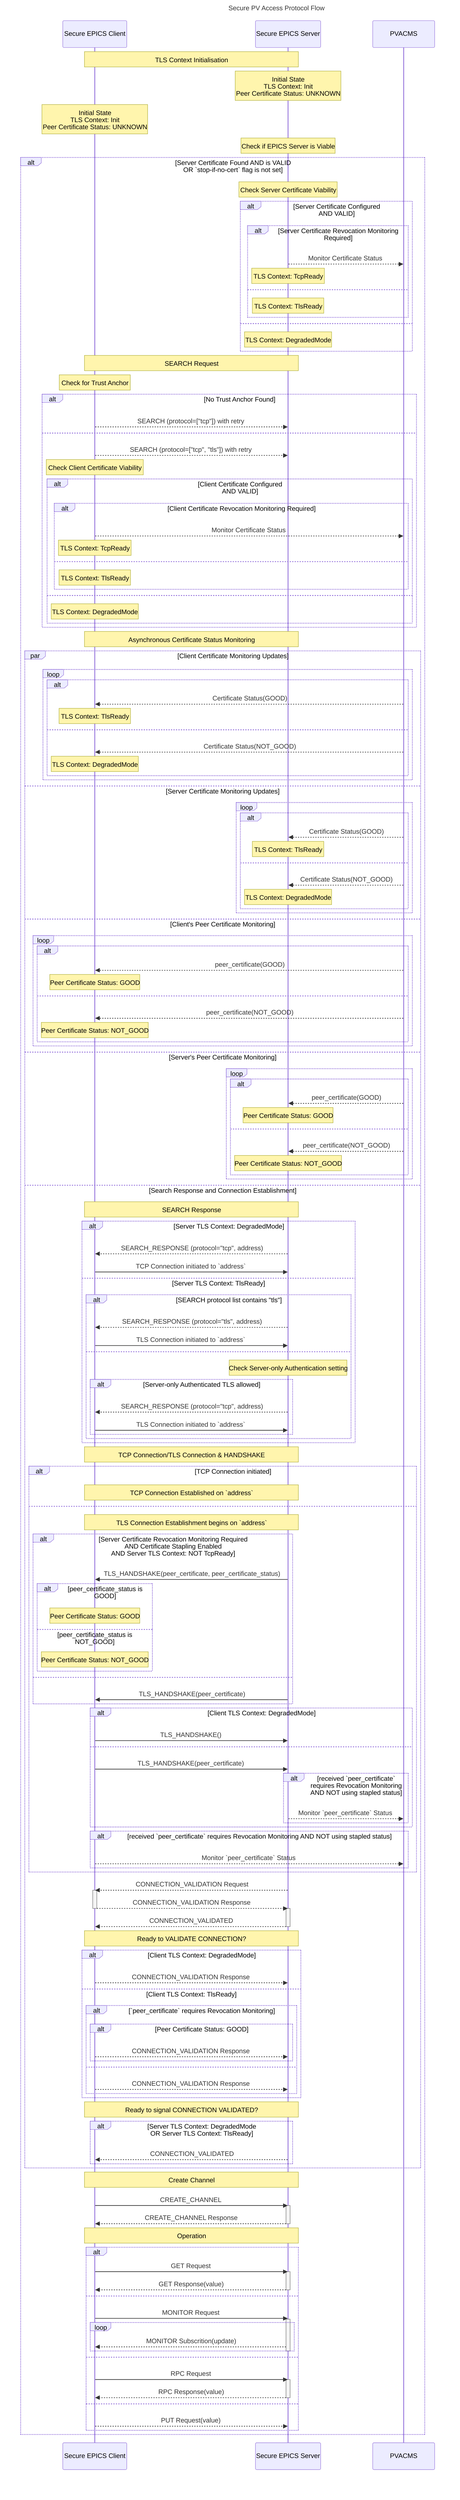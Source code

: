 sequenceDiagram
    title Secure PV Access Protocol Flow

    participant Agent as Secure EPICS Client
    participant Peer as Secure EPICS Server
    participant PVACMS as PVACMS

    Note over Agent,Peer: TLS Context Initialisation
    Note over Peer: Initial State<br>TLS Context: Init<br>Peer Certificate Status: UNKNOWN
    Note over Agent: Initial State<br>TLS Context: Init<br>Peer Certificate Status: UNKNOWN

    % Check Server Phase
    Note over Peer: Check if EPICS Server is Viable
    alt Server Certificate Found AND is VALID<br>OR `stop-if-no-cert` flag is not set
        %% Server Cert Validation Phase
        Note over Peer: Check Server Certificate Viability
        alt Server Certificate Configured <br>AND VALID
            alt Server Certificate Revocation Monitoring Required
                Peer-->>PVACMS: Monitor Certificate Status
                Note over Peer: TLS Context: TcpReady
            else
                Note over Peer: TLS Context: TlsReady
            end
        else
            Note over Peer: TLS Context: DegradedMode
        end

        Note over Agent,Peer: SEARCH Request
        %% Trust Validation Phase
        Note over Agent: Check for Trust Anchor
        alt No Trust Anchor Found
            Agent-->>Peer: SEARCH (protocol=["tcp"]) with retry
        else
            Agent-->>Peer: SEARCH (protocol=["tcp", "tls"]) with retry
            %% Client Cert Validation Phase
            Note over Agent: Check Client Certificate Viability
            alt Client Certificate Configured <br>AND VALID
                alt Client Certificate Revocation Monitoring Required
                    Agent-->>PVACMS: Monitor Certificate Status
                    Note over Agent: TLS Context: TcpReady
                else
                    Note over Agent: TLS Context: TlsReady
                end
            else
                Note over Agent: TLS Context: DegradedMode
            end
        end

        Note over Agent,Peer: Asynchronous Certificate Status Monitoring
        par Client Certificate Monitoring Updates
            loop
                alt
                    PVACMS-->>Agent: Certificate Status(GOOD)
                    Note over Agent: TLS Context: TlsReady
                else
                    PVACMS-->>Agent: Certificate Status(NOT_GOOD)
                    Note over Agent: TLS Context: DegradedMode
                end
            end
        and Server Certificate Monitoring Updates
            loop
                alt
                    PVACMS-->>Peer: Certificate Status(GOOD)
                    Note over Peer: TLS Context: TlsReady
                else
                    PVACMS-->>Peer: Certificate Status(NOT_GOOD)
                    Note over Peer: TLS Context: DegradedMode
                end
            end
        and Client's Peer Certificate Monitoring
            loop
                alt
                    PVACMS-->>Agent: peer_certificate(GOOD)
                    Note over Agent: Peer Certificate Status: GOOD
                else
                    PVACMS-->>Agent: peer_certificate(NOT_GOOD)
                    Note over Agent: Peer Certificate Status: NOT_GOOD
                end
            end
        and Server's Peer Certificate Monitoring
            loop
                alt
                    PVACMS-->>Peer: peer_certificate(GOOD)
                    Note over Peer: Peer Certificate Status: GOOD
                else
                    PVACMS-->>Peer: peer_certificate(NOT_GOOD)
                    Note over Peer: Peer Certificate Status: NOT_GOOD
                end
            end
        and Search Response and Connection Establishment

            Note over Agent,Peer: SEARCH Response 
            %% Server Response determination Phase
            alt Server TLS Context: DegradedMode
                Peer-->>Agent: SEARCH_RESPONSE (protocol="tcp", address)
                Agent->>Peer: TCP Connection initiated to `address`
            else Server TLS Context: TlsReady
                alt SEARCH protocol list contains "tls"
                    Peer-->>Agent: SEARCH_RESPONSE (protocol="tls", address)
                    Agent->>Peer: TLS Connection initiated to `address`
                else
                    Note over Peer: Check Server-only Authentication setting
                    alt Server-only Authenticated TLS allowed
                        Peer-->>Agent: SEARCH_RESPONSE (protocol="tcp", address)
                        Agent->>Peer: TLS Connection initiated to `address`
                    end
                end
            end

            % Connection Establishment Phase
            Note over Agent,Peer: TCP Connection/TLS Connection & HANDSHAKE 
            alt TCP Connection initiated
                Note over Agent, Peer: TCP Connection Established on `address`
            else 
                Note over Agent,Peer: TLS Connection Establishment begins on `address`
                alt Server Certificate Revocation Monitoring Required<br>AND Certificate Stapling Enabled<br>AND Server TLS Context: NOT TcpReady
                    Peer->>Agent: TLS_HANDSHAKE(peer_certificate, peer_certificate_status)
                    alt peer_certificate_status is GOOD
                        Note over Agent: Peer Certificate Status: GOOD
                    else peer_certificate_status is NOT_GOOD
                        Note over Agent: Peer Certificate Status: NOT_GOOD
                    end
                else
                    Peer->>Agent: TLS_HANDSHAKE(peer_certificate)
                end
                alt Client TLS Context: DegradedMode
                    Agent->>Peer: TLS_HANDSHAKE()
                else
                    Agent->>Peer: TLS_HANDSHAKE(peer_certificate)
                    alt received `peer_certificate` requires Revocation Monitoring AND NOT using stapled status
                        Peer-->>PVACMS: Monitor `peer_certificate` Status
                    end
                end

                alt received `peer_certificate` requires Revocation Monitoring AND NOT using stapled status
                    Agent-->>PVACMS: Monitor `peer_certificate` Status
                end
            end

            %% Connection Validation Phase
            Peer-->>Agent: CONNECTION_VALIDATION Request
            activate Agent
            Agent-->>Peer: CONNECTION_VALIDATION Response
            deactivate Agent
            activate Peer
            Peer-->>Agent: CONNECTION_VALIDATED
            deactivate Peer

            Note over Agent,Peer: Ready to VALIDATE CONNECTION?
            alt Client TLS Context: DegradedMode
                Agent-->>Peer: CONNECTION_VALIDATION Response
            else Client TLS Context: TlsReady
                alt `peer_certificate` requires Revocation Monitoring
                    alt Peer Certificate Status: GOOD
                        Agent-->>Peer: CONNECTION_VALIDATION Response
                    end
                else
                    Agent-->>Peer: CONNECTION_VALIDATION Response
                end
            end

            Note over Agent,Peer: Ready to signal CONNECTION VALIDATED?
            alt Server TLS Context: DegradedMode<br>OR Server TLS Context: TlsReady
                Peer-->>Agent: CONNECTION_VALIDATED
            end
        end

        Note over Agent,Peer: Create Channel
        %% Channel Creation
        Agent->>Peer: CREATE_CHANNEL
        activate Peer
        Peer-->>Agent: CREATE_CHANNEL Response
        deactivate Peer

        Note over Agent,Peer: Operation
        %% Operations
        alt
            Agent->>Peer: GET Request
            activate Peer
            Peer-->>Agent: GET Response(value)
            deactivate Peer
        else
            Agent->>Peer: MONITOR Request
            activate Peer
            loop
                Peer-->>Agent: MONITOR Subscrition(update)
            end
            deactivate Peer
        else
            Agent->>Peer: RPC Request
            activate Peer
            Peer-->>Agent: RPC Response(value)
            deactivate Peer
        else
            Agent-->>Peer: PUT Request(value)
        end
    end
